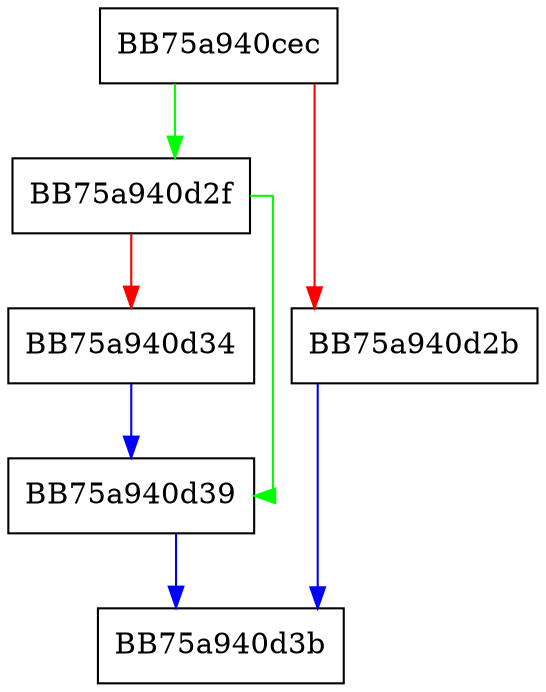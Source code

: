 digraph get {
  node [shape="box"];
  graph [splines=ortho];
  BB75a940cec -> BB75a940d2f [color="green"];
  BB75a940cec -> BB75a940d2b [color="red"];
  BB75a940d2b -> BB75a940d3b [color="blue"];
  BB75a940d2f -> BB75a940d39 [color="green"];
  BB75a940d2f -> BB75a940d34 [color="red"];
  BB75a940d34 -> BB75a940d39 [color="blue"];
  BB75a940d39 -> BB75a940d3b [color="blue"];
}